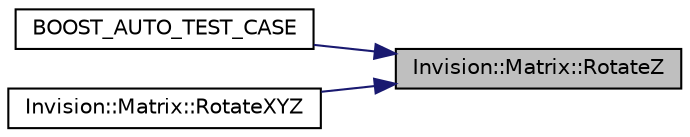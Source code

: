 digraph "Invision::Matrix::RotateZ"
{
 // LATEX_PDF_SIZE
  edge [fontname="Helvetica",fontsize="10",labelfontname="Helvetica",labelfontsize="10"];
  node [fontname="Helvetica",fontsize="10",shape=record];
  rankdir="RL";
  Node1 [label="Invision::Matrix::RotateZ",height=0.2,width=0.4,color="black", fillcolor="grey75", style="filled", fontcolor="black",tooltip="rotate around Z axis"];
  Node1 -> Node2 [dir="back",color="midnightblue",fontsize="10",style="solid",fontname="Helvetica"];
  Node2 [label="BOOST_AUTO_TEST_CASE",height=0.2,width=0.4,color="black", fillcolor="white", style="filled",URL="$_matrix_unit_test_8cpp.html#ada68d497feccc4310d1319fd0de68565",tooltip=" "];
  Node1 -> Node3 [dir="back",color="midnightblue",fontsize="10",style="solid",fontname="Helvetica"];
  Node3 [label="Invision::Matrix::RotateXYZ",height=0.2,width=0.4,color="black", fillcolor="white", style="filled",URL="$class_invision_1_1_matrix.html#adc6b6ab5ac26821a519b481c72a45773",tooltip="rotate around XYZ axis"];
}
